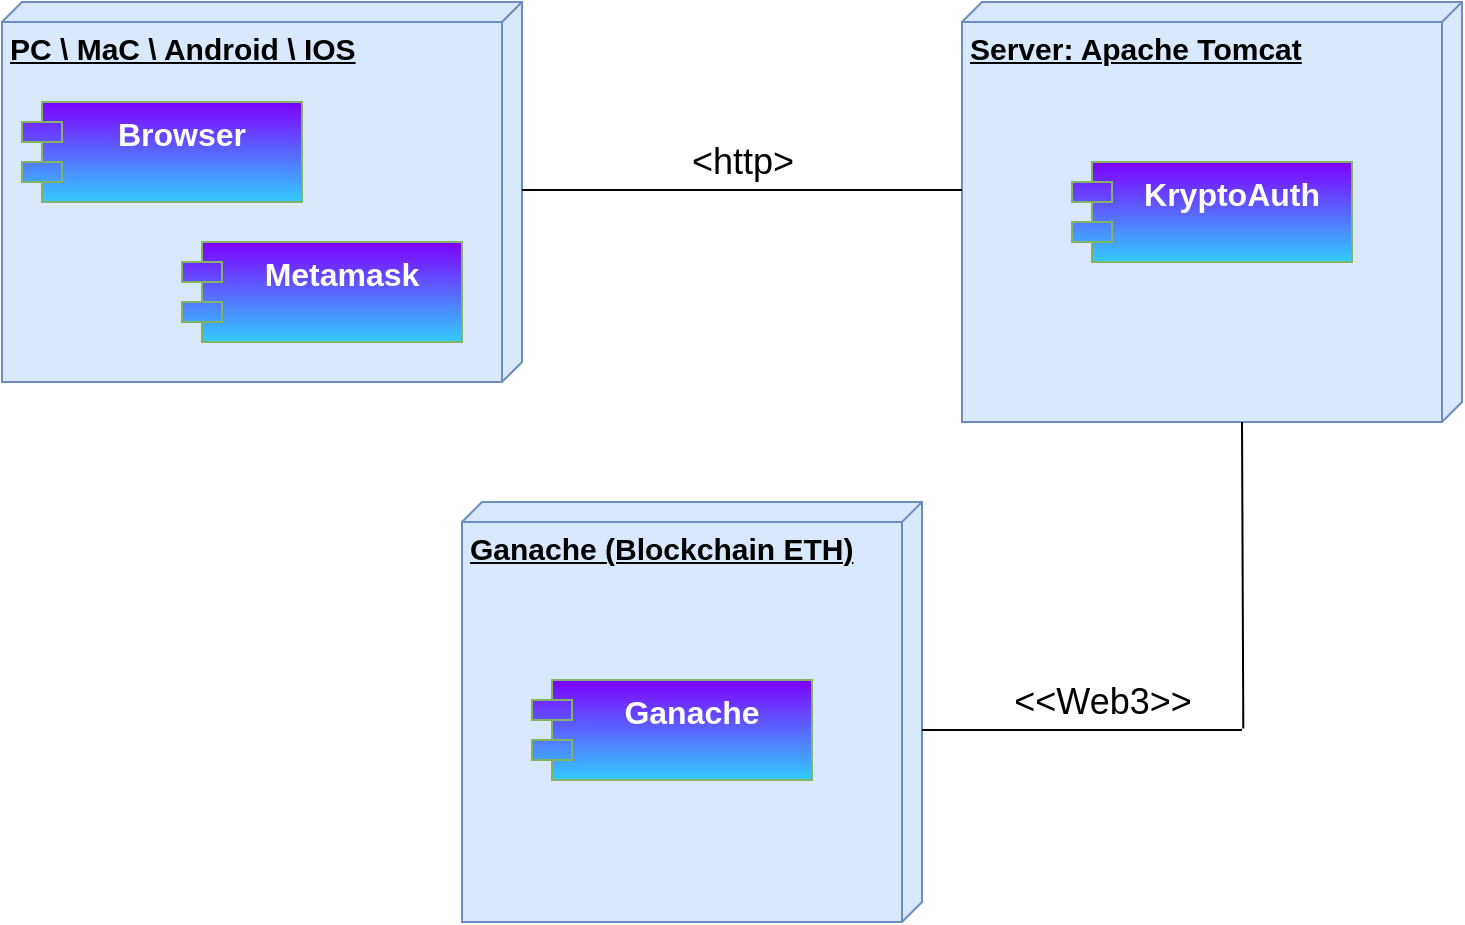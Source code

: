 <mxfile version="20.2.2" type="device"><diagram id="CfA1eUQs4gehv916nAM7" name="Pagina-1"><mxGraphModel dx="1422" dy="775" grid="1" gridSize="10" guides="1" tooltips="1" connect="1" arrows="1" fold="1" page="1" pageScale="1" pageWidth="827" pageHeight="1169" math="0" shadow="0"><root><mxCell id="0"/><mxCell id="1" parent="0"/><mxCell id="4u_q_P0ngg-7OoZB01oe-2" value="&lt;font style=&quot;font-size: 15px&quot;&gt;&lt;b&gt;Ganache (Blockchain ETH)&lt;/b&gt;&lt;/font&gt;" style="verticalAlign=top;align=left;spacingTop=8;spacingLeft=2;spacingRight=12;shape=cube;size=10;direction=south;fontStyle=4;html=1;fillColor=#dae8fc;strokeColor=#6c8ebf;" parent="1" vertex="1"><mxGeometry x="280" y="330" width="230" height="210" as="geometry"/></mxCell><mxCell id="4u_q_P0ngg-7OoZB01oe-3" value="&lt;font style=&quot;font-size: 15px&quot;&gt;&lt;b&gt;Server: Apache Tomcat&lt;/b&gt;&lt;/font&gt;" style="verticalAlign=top;align=left;spacingTop=8;spacingLeft=2;spacingRight=12;shape=cube;size=10;direction=south;fontStyle=4;html=1;fillColor=#dae8fc;strokeColor=#6c8ebf;" parent="1" vertex="1"><mxGeometry x="530" y="80" width="250" height="210" as="geometry"/></mxCell><mxCell id="4u_q_P0ngg-7OoZB01oe-4" value="&lt;b&gt;&lt;font style=&quot;font-size: 15px&quot;&gt;PC \ MaC \ Android \ IOS&lt;/font&gt;&lt;/b&gt;" style="verticalAlign=top;align=left;spacingTop=8;spacingLeft=2;spacingRight=12;shape=cube;size=10;direction=south;fontStyle=4;html=1;fillColor=#dae8fc;strokeColor=#6c8ebf;" parent="1" vertex="1"><mxGeometry x="50" y="80" width="260" height="190" as="geometry"/></mxCell><mxCell id="4u_q_P0ngg-7OoZB01oe-6" value="Browser&#10;" style="shape=module;align=left;spacingLeft=20;align=center;verticalAlign=top;fillColor=#7F00FF;strokeColor=#82b366;fontSize=16;gradientColor=#33CCFF;fontColor=#FFFFFF;fontStyle=1" parent="1" vertex="1"><mxGeometry x="60" y="130" width="140" height="50" as="geometry"/></mxCell><mxCell id="4u_q_P0ngg-7OoZB01oe-11" value="" style="line;strokeWidth=1;fillColor=none;align=left;verticalAlign=middle;spacingTop=-1;spacingLeft=3;spacingRight=3;rotatable=0;labelPosition=right;points=[];portConstraint=eastwest;" parent="1" vertex="1"><mxGeometry x="310" y="170" width="220" height="8" as="geometry"/></mxCell><mxCell id="4u_q_P0ngg-7OoZB01oe-12" value="" style="line;strokeWidth=1;fillColor=none;align=left;verticalAlign=middle;spacingTop=-1;spacingLeft=3;spacingRight=3;rotatable=0;labelPosition=right;points=[];portConstraint=eastwest;" parent="1" vertex="1"><mxGeometry x="510" y="440" width="160" height="8" as="geometry"/></mxCell><mxCell id="4u_q_P0ngg-7OoZB01oe-16" value="" style="endArrow=none;html=1;rounded=0;edgeStyle=orthogonalEdgeStyle;exitX=1.004;exitY=0.4;exitDx=0;exitDy=0;exitPerimeter=0;" parent="1" source="4u_q_P0ngg-7OoZB01oe-12" edge="1"><mxGeometry width="50" height="50" relative="1" as="geometry"><mxPoint x="670" y="400" as="sourcePoint"/><mxPoint x="670" y="290" as="targetPoint"/><Array as="points"><mxPoint x="671" y="430"/><mxPoint x="670" y="430"/></Array></mxGeometry></mxCell><mxCell id="4u_q_P0ngg-7OoZB01oe-17" value="&lt;font style=&quot;font-size: 18px&quot;&gt;&amp;lt;&amp;lt;Web3&amp;gt;&amp;gt;&lt;/font&gt;" style="text;html=1;align=center;verticalAlign=middle;resizable=0;points=[];autosize=1;strokeColor=none;fillColor=none;" parent="1" vertex="1"><mxGeometry x="545" y="410" width="110" height="40" as="geometry"/></mxCell><mxCell id="4u_q_P0ngg-7OoZB01oe-18" value="&lt;font style=&quot;font-size: 18px&quot;&gt;&amp;lt;http&amp;gt;&lt;/font&gt;" style="text;html=1;align=center;verticalAlign=middle;resizable=0;points=[];autosize=1;strokeColor=none;fillColor=none;" parent="1" vertex="1"><mxGeometry x="385" y="150" width="70" height="20" as="geometry"/></mxCell><mxCell id="ncvKP-2zE7exzA_25Yj5-13" value="Metamask" style="shape=module;align=left;spacingLeft=20;align=center;verticalAlign=top;fillColor=#7F00FF;strokeColor=#82b366;fontSize=16;gradientColor=#33CCFF;fontColor=#FFFFFF;fontStyle=1" vertex="1" parent="1"><mxGeometry x="140" y="200" width="140" height="50" as="geometry"/></mxCell><mxCell id="ncvKP-2zE7exzA_25Yj5-14" value="KryptoAuth&#10;" style="shape=module;align=left;spacingLeft=20;align=center;verticalAlign=top;fillColor=#7F00FF;strokeColor=#82b366;fontSize=16;gradientColor=#33CCFF;fontColor=#FFFFFF;fontStyle=1" vertex="1" parent="1"><mxGeometry x="585" y="160" width="140" height="50" as="geometry"/></mxCell><mxCell id="ncvKP-2zE7exzA_25Yj5-15" value="Ganache" style="shape=module;align=left;spacingLeft=20;align=center;verticalAlign=top;fillColor=#7F00FF;strokeColor=#82b366;fontSize=16;gradientColor=#33CCFF;fontColor=#FFFFFF;fontStyle=1" vertex="1" parent="1"><mxGeometry x="315" y="419" width="140" height="50" as="geometry"/></mxCell></root></mxGraphModel></diagram></mxfile>